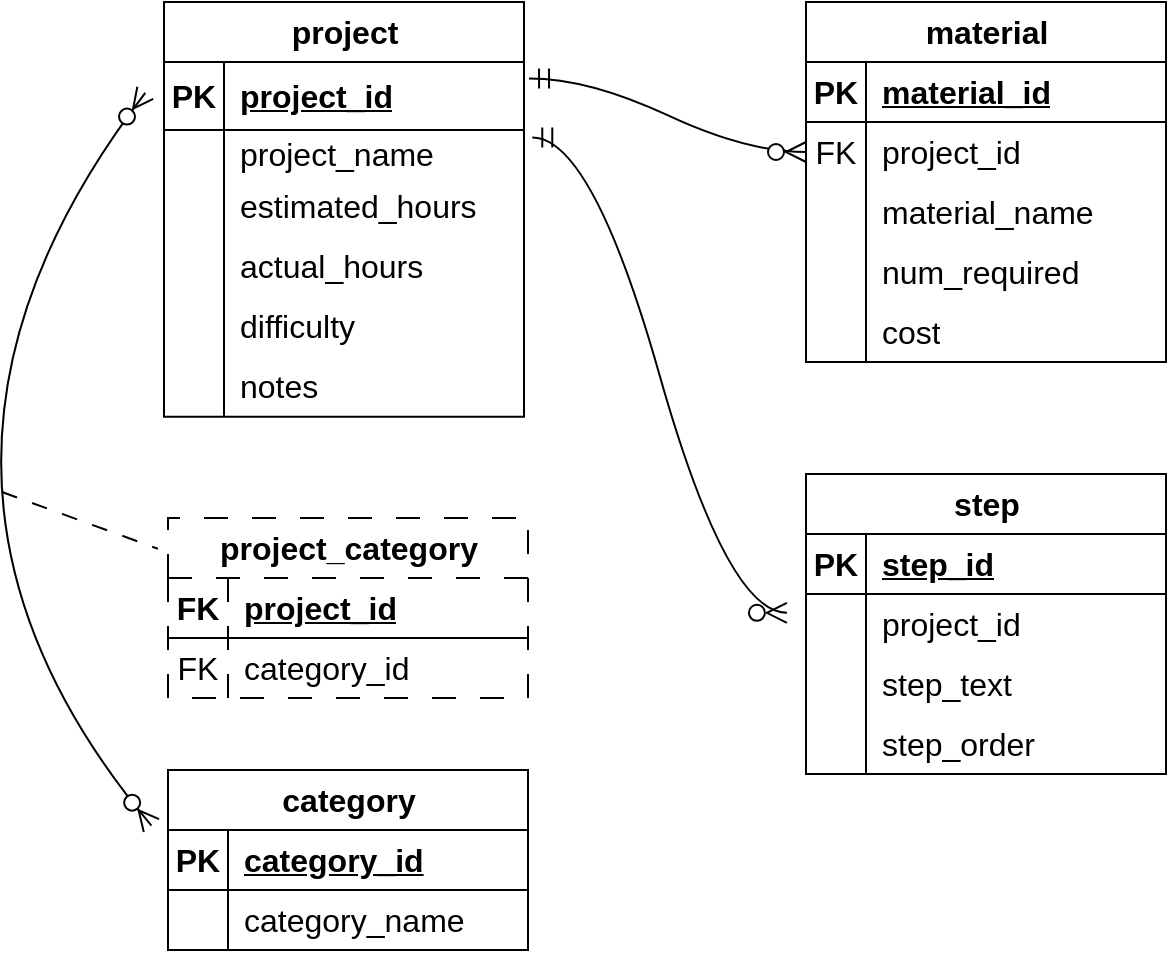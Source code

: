 <mxfile version="22.0.8" type="github">
  <diagram name="Page-1" id="Lky-E_y4irQKCc_okJ83">
    <mxGraphModel dx="1450" dy="616" grid="0" gridSize="10" guides="1" tooltips="1" connect="1" arrows="1" fold="1" page="0" pageScale="1" pageWidth="850" pageHeight="1100" math="0" shadow="0">
      <root>
        <mxCell id="0" />
        <mxCell id="1" parent="0" />
        <mxCell id="fvaSOByj9CgffW4C0HBS-17" value="project" style="shape=table;startSize=30;container=1;collapsible=1;childLayout=tableLayout;fixedRows=1;rowLines=0;fontStyle=1;align=center;resizeLast=1;html=1;fontSize=16;" vertex="1" parent="1">
          <mxGeometry x="-35" y="176" width="180" height="207.35" as="geometry" />
        </mxCell>
        <mxCell id="fvaSOByj9CgffW4C0HBS-18" value="" style="shape=tableRow;horizontal=0;startSize=0;swimlaneHead=0;swimlaneBody=0;fillColor=none;collapsible=0;dropTarget=0;points=[[0,0.5],[1,0.5]];portConstraint=eastwest;top=0;left=0;right=0;bottom=1;fontSize=16;" vertex="1" parent="fvaSOByj9CgffW4C0HBS-17">
          <mxGeometry y="30" width="180" height="34" as="geometry" />
        </mxCell>
        <mxCell id="fvaSOByj9CgffW4C0HBS-19" value="PK" style="shape=partialRectangle;connectable=0;fillColor=none;top=0;left=0;bottom=0;right=0;fontStyle=1;overflow=hidden;whiteSpace=wrap;html=1;fontSize=16;" vertex="1" parent="fvaSOByj9CgffW4C0HBS-18">
          <mxGeometry width="30" height="34" as="geometry">
            <mxRectangle width="30" height="34" as="alternateBounds" />
          </mxGeometry>
        </mxCell>
        <mxCell id="fvaSOByj9CgffW4C0HBS-20" value="project_id" style="shape=partialRectangle;connectable=0;fillColor=none;top=0;left=0;bottom=0;right=0;align=left;spacingLeft=6;fontStyle=5;overflow=hidden;whiteSpace=wrap;html=1;fontSize=16;" vertex="1" parent="fvaSOByj9CgffW4C0HBS-18">
          <mxGeometry x="30" width="150" height="34" as="geometry">
            <mxRectangle width="150" height="34" as="alternateBounds" />
          </mxGeometry>
        </mxCell>
        <mxCell id="fvaSOByj9CgffW4C0HBS-21" value="" style="shape=tableRow;horizontal=0;startSize=0;swimlaneHead=0;swimlaneBody=0;fillColor=none;collapsible=0;dropTarget=0;points=[[0,0.5],[1,0.5]];portConstraint=eastwest;top=0;left=0;right=0;bottom=0;fontSize=16;" vertex="1" parent="fvaSOByj9CgffW4C0HBS-17">
          <mxGeometry y="64" width="180" height="23" as="geometry" />
        </mxCell>
        <mxCell id="fvaSOByj9CgffW4C0HBS-22" value="" style="shape=partialRectangle;connectable=0;fillColor=none;top=0;left=0;bottom=0;right=0;editable=1;overflow=hidden;whiteSpace=wrap;html=1;fontSize=16;" vertex="1" parent="fvaSOByj9CgffW4C0HBS-21">
          <mxGeometry width="30" height="23" as="geometry">
            <mxRectangle width="30" height="23" as="alternateBounds" />
          </mxGeometry>
        </mxCell>
        <mxCell id="fvaSOByj9CgffW4C0HBS-23" value="project_name" style="shape=partialRectangle;connectable=0;fillColor=none;top=0;left=0;bottom=0;right=0;align=left;spacingLeft=6;overflow=hidden;whiteSpace=wrap;html=1;fontSize=16;" vertex="1" parent="fvaSOByj9CgffW4C0HBS-21">
          <mxGeometry x="30" width="150" height="23" as="geometry">
            <mxRectangle width="150" height="23" as="alternateBounds" />
          </mxGeometry>
        </mxCell>
        <mxCell id="fvaSOByj9CgffW4C0HBS-24" value="" style="shape=tableRow;horizontal=0;startSize=0;swimlaneHead=0;swimlaneBody=0;fillColor=none;collapsible=0;dropTarget=0;points=[[0,0.5],[1,0.5]];portConstraint=eastwest;top=0;left=0;right=0;bottom=0;fontSize=16;" vertex="1" parent="fvaSOByj9CgffW4C0HBS-17">
          <mxGeometry y="87" width="180" height="30" as="geometry" />
        </mxCell>
        <mxCell id="fvaSOByj9CgffW4C0HBS-25" value="" style="shape=partialRectangle;connectable=0;fillColor=none;top=0;left=0;bottom=0;right=0;editable=1;overflow=hidden;whiteSpace=wrap;html=1;fontSize=16;" vertex="1" parent="fvaSOByj9CgffW4C0HBS-24">
          <mxGeometry width="30" height="30" as="geometry">
            <mxRectangle width="30" height="30" as="alternateBounds" />
          </mxGeometry>
        </mxCell>
        <mxCell id="fvaSOByj9CgffW4C0HBS-26" value="estimated_hours" style="shape=partialRectangle;connectable=0;fillColor=none;top=0;left=0;bottom=0;right=0;align=left;spacingLeft=6;overflow=hidden;whiteSpace=wrap;html=1;fontSize=16;" vertex="1" parent="fvaSOByj9CgffW4C0HBS-24">
          <mxGeometry x="30" width="150" height="30" as="geometry">
            <mxRectangle width="150" height="30" as="alternateBounds" />
          </mxGeometry>
        </mxCell>
        <mxCell id="fvaSOByj9CgffW4C0HBS-27" value="" style="shape=tableRow;horizontal=0;startSize=0;swimlaneHead=0;swimlaneBody=0;fillColor=none;collapsible=0;dropTarget=0;points=[[0,0.5],[1,0.5]];portConstraint=eastwest;top=0;left=0;right=0;bottom=0;fontSize=16;" vertex="1" parent="fvaSOByj9CgffW4C0HBS-17">
          <mxGeometry y="117" width="180" height="30" as="geometry" />
        </mxCell>
        <mxCell id="fvaSOByj9CgffW4C0HBS-28" value="" style="shape=partialRectangle;connectable=0;fillColor=none;top=0;left=0;bottom=0;right=0;editable=1;overflow=hidden;whiteSpace=wrap;html=1;fontSize=16;" vertex="1" parent="fvaSOByj9CgffW4C0HBS-27">
          <mxGeometry width="30" height="30" as="geometry">
            <mxRectangle width="30" height="30" as="alternateBounds" />
          </mxGeometry>
        </mxCell>
        <mxCell id="fvaSOByj9CgffW4C0HBS-29" value="actual_hours" style="shape=partialRectangle;connectable=0;fillColor=none;top=0;left=0;bottom=0;right=0;align=left;spacingLeft=6;overflow=hidden;whiteSpace=wrap;html=1;fontSize=16;" vertex="1" parent="fvaSOByj9CgffW4C0HBS-27">
          <mxGeometry x="30" width="150" height="30" as="geometry">
            <mxRectangle width="150" height="30" as="alternateBounds" />
          </mxGeometry>
        </mxCell>
        <mxCell id="fvaSOByj9CgffW4C0HBS-30" style="shape=tableRow;horizontal=0;startSize=0;swimlaneHead=0;swimlaneBody=0;fillColor=none;collapsible=0;dropTarget=0;points=[[0,0.5],[1,0.5]];portConstraint=eastwest;top=0;left=0;right=0;bottom=0;fontSize=16;" vertex="1" parent="fvaSOByj9CgffW4C0HBS-17">
          <mxGeometry y="147" width="180" height="30" as="geometry" />
        </mxCell>
        <mxCell id="fvaSOByj9CgffW4C0HBS-31" style="shape=partialRectangle;connectable=0;fillColor=none;top=0;left=0;bottom=0;right=0;editable=1;overflow=hidden;whiteSpace=wrap;html=1;fontSize=16;" vertex="1" parent="fvaSOByj9CgffW4C0HBS-30">
          <mxGeometry width="30" height="30" as="geometry">
            <mxRectangle width="30" height="30" as="alternateBounds" />
          </mxGeometry>
        </mxCell>
        <mxCell id="fvaSOByj9CgffW4C0HBS-32" value="difficulty" style="shape=partialRectangle;connectable=0;fillColor=none;top=0;left=0;bottom=0;right=0;align=left;spacingLeft=6;overflow=hidden;whiteSpace=wrap;html=1;fontSize=16;" vertex="1" parent="fvaSOByj9CgffW4C0HBS-30">
          <mxGeometry x="30" width="150" height="30" as="geometry">
            <mxRectangle width="150" height="30" as="alternateBounds" />
          </mxGeometry>
        </mxCell>
        <mxCell id="fvaSOByj9CgffW4C0HBS-33" style="shape=tableRow;horizontal=0;startSize=0;swimlaneHead=0;swimlaneBody=0;fillColor=none;collapsible=0;dropTarget=0;points=[[0,0.5],[1,0.5]];portConstraint=eastwest;top=0;left=0;right=0;bottom=0;fontSize=16;" vertex="1" parent="fvaSOByj9CgffW4C0HBS-17">
          <mxGeometry y="177" width="180" height="30" as="geometry" />
        </mxCell>
        <mxCell id="fvaSOByj9CgffW4C0HBS-34" style="shape=partialRectangle;connectable=0;fillColor=none;top=0;left=0;bottom=0;right=0;editable=1;overflow=hidden;whiteSpace=wrap;html=1;fontSize=16;" vertex="1" parent="fvaSOByj9CgffW4C0HBS-33">
          <mxGeometry width="30" height="30" as="geometry">
            <mxRectangle width="30" height="30" as="alternateBounds" />
          </mxGeometry>
        </mxCell>
        <mxCell id="fvaSOByj9CgffW4C0HBS-35" value="notes" style="shape=partialRectangle;connectable=0;fillColor=none;top=0;left=0;bottom=0;right=0;align=left;spacingLeft=6;overflow=hidden;whiteSpace=wrap;html=1;fontSize=16;" vertex="1" parent="fvaSOByj9CgffW4C0HBS-33">
          <mxGeometry x="30" width="150" height="30" as="geometry">
            <mxRectangle width="150" height="30" as="alternateBounds" />
          </mxGeometry>
        </mxCell>
        <mxCell id="fvaSOByj9CgffW4C0HBS-39" value="project_category" style="shape=table;startSize=30;container=1;collapsible=1;childLayout=tableLayout;fixedRows=1;rowLines=0;fontStyle=1;align=center;resizeLast=1;html=1;fontSize=16;dashed=1;dashPattern=12 12;" vertex="1" parent="1">
          <mxGeometry x="-33" y="434" width="180" height="90" as="geometry" />
        </mxCell>
        <mxCell id="fvaSOByj9CgffW4C0HBS-40" value="" style="shape=tableRow;horizontal=0;startSize=0;swimlaneHead=0;swimlaneBody=0;fillColor=none;collapsible=0;dropTarget=0;points=[[0,0.5],[1,0.5]];portConstraint=eastwest;top=0;left=0;right=0;bottom=1;fontSize=16;" vertex="1" parent="fvaSOByj9CgffW4C0HBS-39">
          <mxGeometry y="30" width="180" height="30" as="geometry" />
        </mxCell>
        <mxCell id="fvaSOByj9CgffW4C0HBS-41" value="FK" style="shape=partialRectangle;connectable=0;fillColor=none;top=0;left=0;bottom=0;right=0;fontStyle=1;overflow=hidden;whiteSpace=wrap;html=1;fontSize=16;" vertex="1" parent="fvaSOByj9CgffW4C0HBS-40">
          <mxGeometry width="30" height="30" as="geometry">
            <mxRectangle width="30" height="30" as="alternateBounds" />
          </mxGeometry>
        </mxCell>
        <mxCell id="fvaSOByj9CgffW4C0HBS-42" value="project_id" style="shape=partialRectangle;connectable=0;fillColor=none;top=0;left=0;bottom=0;right=0;align=left;spacingLeft=6;fontStyle=5;overflow=hidden;whiteSpace=wrap;html=1;fontSize=16;" vertex="1" parent="fvaSOByj9CgffW4C0HBS-40">
          <mxGeometry x="30" width="150" height="30" as="geometry">
            <mxRectangle width="150" height="30" as="alternateBounds" />
          </mxGeometry>
        </mxCell>
        <mxCell id="fvaSOByj9CgffW4C0HBS-43" value="" style="shape=tableRow;horizontal=0;startSize=0;swimlaneHead=0;swimlaneBody=0;fillColor=none;collapsible=0;dropTarget=0;points=[[0,0.5],[1,0.5]];portConstraint=eastwest;top=0;left=0;right=0;bottom=0;fontSize=16;" vertex="1" parent="fvaSOByj9CgffW4C0HBS-39">
          <mxGeometry y="60" width="180" height="30" as="geometry" />
        </mxCell>
        <mxCell id="fvaSOByj9CgffW4C0HBS-44" value="FK" style="shape=partialRectangle;connectable=0;fillColor=none;top=0;left=0;bottom=0;right=0;editable=1;overflow=hidden;whiteSpace=wrap;html=1;fontSize=16;" vertex="1" parent="fvaSOByj9CgffW4C0HBS-43">
          <mxGeometry width="30" height="30" as="geometry">
            <mxRectangle width="30" height="30" as="alternateBounds" />
          </mxGeometry>
        </mxCell>
        <mxCell id="fvaSOByj9CgffW4C0HBS-45" value="category_id" style="shape=partialRectangle;connectable=0;fillColor=none;top=0;left=0;bottom=0;right=0;align=left;spacingLeft=6;overflow=hidden;whiteSpace=wrap;html=1;fontSize=16;" vertex="1" parent="fvaSOByj9CgffW4C0HBS-43">
          <mxGeometry x="30" width="150" height="30" as="geometry">
            <mxRectangle width="150" height="30" as="alternateBounds" />
          </mxGeometry>
        </mxCell>
        <mxCell id="fvaSOByj9CgffW4C0HBS-52" value="category" style="shape=table;startSize=30;container=1;collapsible=1;childLayout=tableLayout;fixedRows=1;rowLines=0;fontStyle=1;align=center;resizeLast=1;html=1;fontSize=16;" vertex="1" parent="1">
          <mxGeometry x="-33" y="560" width="180" height="90" as="geometry" />
        </mxCell>
        <mxCell id="fvaSOByj9CgffW4C0HBS-53" value="" style="shape=tableRow;horizontal=0;startSize=0;swimlaneHead=0;swimlaneBody=0;fillColor=none;collapsible=0;dropTarget=0;points=[[0,0.5],[1,0.5]];portConstraint=eastwest;top=0;left=0;right=0;bottom=1;fontSize=16;" vertex="1" parent="fvaSOByj9CgffW4C0HBS-52">
          <mxGeometry y="30" width="180" height="30" as="geometry" />
        </mxCell>
        <mxCell id="fvaSOByj9CgffW4C0HBS-54" value="PK" style="shape=partialRectangle;connectable=0;fillColor=none;top=0;left=0;bottom=0;right=0;fontStyle=1;overflow=hidden;whiteSpace=wrap;html=1;fontSize=16;" vertex="1" parent="fvaSOByj9CgffW4C0HBS-53">
          <mxGeometry width="30" height="30" as="geometry">
            <mxRectangle width="30" height="30" as="alternateBounds" />
          </mxGeometry>
        </mxCell>
        <mxCell id="fvaSOByj9CgffW4C0HBS-55" value="category_id" style="shape=partialRectangle;connectable=0;fillColor=none;top=0;left=0;bottom=0;right=0;align=left;spacingLeft=6;fontStyle=5;overflow=hidden;whiteSpace=wrap;html=1;fontSize=16;" vertex="1" parent="fvaSOByj9CgffW4C0HBS-53">
          <mxGeometry x="30" width="150" height="30" as="geometry">
            <mxRectangle width="150" height="30" as="alternateBounds" />
          </mxGeometry>
        </mxCell>
        <mxCell id="fvaSOByj9CgffW4C0HBS-56" value="" style="shape=tableRow;horizontal=0;startSize=0;swimlaneHead=0;swimlaneBody=0;fillColor=none;collapsible=0;dropTarget=0;points=[[0,0.5],[1,0.5]];portConstraint=eastwest;top=0;left=0;right=0;bottom=0;fontSize=16;" vertex="1" parent="fvaSOByj9CgffW4C0HBS-52">
          <mxGeometry y="60" width="180" height="30" as="geometry" />
        </mxCell>
        <mxCell id="fvaSOByj9CgffW4C0HBS-57" value="" style="shape=partialRectangle;connectable=0;fillColor=none;top=0;left=0;bottom=0;right=0;editable=1;overflow=hidden;whiteSpace=wrap;html=1;fontSize=16;" vertex="1" parent="fvaSOByj9CgffW4C0HBS-56">
          <mxGeometry width="30" height="30" as="geometry">
            <mxRectangle width="30" height="30" as="alternateBounds" />
          </mxGeometry>
        </mxCell>
        <mxCell id="fvaSOByj9CgffW4C0HBS-58" value="category_name" style="shape=partialRectangle;connectable=0;fillColor=none;top=0;left=0;bottom=0;right=0;align=left;spacingLeft=6;overflow=hidden;whiteSpace=wrap;html=1;fontSize=16;" vertex="1" parent="fvaSOByj9CgffW4C0HBS-56">
          <mxGeometry x="30" width="150" height="30" as="geometry">
            <mxRectangle width="150" height="30" as="alternateBounds" />
          </mxGeometry>
        </mxCell>
        <mxCell id="fvaSOByj9CgffW4C0HBS-67" value="material" style="shape=table;startSize=30;container=1;collapsible=1;childLayout=tableLayout;fixedRows=1;rowLines=0;fontStyle=1;align=center;resizeLast=1;html=1;fontSize=16;" vertex="1" parent="1">
          <mxGeometry x="286" y="176" width="180" height="180" as="geometry" />
        </mxCell>
        <mxCell id="fvaSOByj9CgffW4C0HBS-68" value="" style="shape=tableRow;horizontal=0;startSize=0;swimlaneHead=0;swimlaneBody=0;fillColor=none;collapsible=0;dropTarget=0;points=[[0,0.5],[1,0.5]];portConstraint=eastwest;top=0;left=0;right=0;bottom=1;fontSize=16;" vertex="1" parent="fvaSOByj9CgffW4C0HBS-67">
          <mxGeometry y="30" width="180" height="30" as="geometry" />
        </mxCell>
        <mxCell id="fvaSOByj9CgffW4C0HBS-69" value="PK" style="shape=partialRectangle;connectable=0;fillColor=none;top=0;left=0;bottom=0;right=0;fontStyle=1;overflow=hidden;whiteSpace=wrap;html=1;fontSize=16;" vertex="1" parent="fvaSOByj9CgffW4C0HBS-68">
          <mxGeometry width="30" height="30" as="geometry">
            <mxRectangle width="30" height="30" as="alternateBounds" />
          </mxGeometry>
        </mxCell>
        <mxCell id="fvaSOByj9CgffW4C0HBS-70" value="material_id" style="shape=partialRectangle;connectable=0;fillColor=none;top=0;left=0;bottom=0;right=0;align=left;spacingLeft=6;fontStyle=5;overflow=hidden;whiteSpace=wrap;html=1;fontSize=16;" vertex="1" parent="fvaSOByj9CgffW4C0HBS-68">
          <mxGeometry x="30" width="150" height="30" as="geometry">
            <mxRectangle width="150" height="30" as="alternateBounds" />
          </mxGeometry>
        </mxCell>
        <mxCell id="fvaSOByj9CgffW4C0HBS-71" value="" style="shape=tableRow;horizontal=0;startSize=0;swimlaneHead=0;swimlaneBody=0;fillColor=none;collapsible=0;dropTarget=0;points=[[0,0.5],[1,0.5]];portConstraint=eastwest;top=0;left=0;right=0;bottom=0;fontSize=16;" vertex="1" parent="fvaSOByj9CgffW4C0HBS-67">
          <mxGeometry y="60" width="180" height="30" as="geometry" />
        </mxCell>
        <mxCell id="fvaSOByj9CgffW4C0HBS-72" value="FK" style="shape=partialRectangle;connectable=0;fillColor=none;top=0;left=0;bottom=0;right=0;editable=1;overflow=hidden;whiteSpace=wrap;html=1;fontSize=16;" vertex="1" parent="fvaSOByj9CgffW4C0HBS-71">
          <mxGeometry width="30" height="30" as="geometry">
            <mxRectangle width="30" height="30" as="alternateBounds" />
          </mxGeometry>
        </mxCell>
        <mxCell id="fvaSOByj9CgffW4C0HBS-73" value="project_id" style="shape=partialRectangle;connectable=0;fillColor=none;top=0;left=0;bottom=0;right=0;align=left;spacingLeft=6;overflow=hidden;whiteSpace=wrap;html=1;fontSize=16;" vertex="1" parent="fvaSOByj9CgffW4C0HBS-71">
          <mxGeometry x="30" width="150" height="30" as="geometry">
            <mxRectangle width="150" height="30" as="alternateBounds" />
          </mxGeometry>
        </mxCell>
        <mxCell id="fvaSOByj9CgffW4C0HBS-74" value="" style="shape=tableRow;horizontal=0;startSize=0;swimlaneHead=0;swimlaneBody=0;fillColor=none;collapsible=0;dropTarget=0;points=[[0,0.5],[1,0.5]];portConstraint=eastwest;top=0;left=0;right=0;bottom=0;fontSize=16;" vertex="1" parent="fvaSOByj9CgffW4C0HBS-67">
          <mxGeometry y="90" width="180" height="30" as="geometry" />
        </mxCell>
        <mxCell id="fvaSOByj9CgffW4C0HBS-75" value="" style="shape=partialRectangle;connectable=0;fillColor=none;top=0;left=0;bottom=0;right=0;editable=1;overflow=hidden;whiteSpace=wrap;html=1;fontSize=16;" vertex="1" parent="fvaSOByj9CgffW4C0HBS-74">
          <mxGeometry width="30" height="30" as="geometry">
            <mxRectangle width="30" height="30" as="alternateBounds" />
          </mxGeometry>
        </mxCell>
        <mxCell id="fvaSOByj9CgffW4C0HBS-76" value="material_name" style="shape=partialRectangle;connectable=0;fillColor=none;top=0;left=0;bottom=0;right=0;align=left;spacingLeft=6;overflow=hidden;whiteSpace=wrap;html=1;fontSize=16;" vertex="1" parent="fvaSOByj9CgffW4C0HBS-74">
          <mxGeometry x="30" width="150" height="30" as="geometry">
            <mxRectangle width="150" height="30" as="alternateBounds" />
          </mxGeometry>
        </mxCell>
        <mxCell id="fvaSOByj9CgffW4C0HBS-77" value="" style="shape=tableRow;horizontal=0;startSize=0;swimlaneHead=0;swimlaneBody=0;fillColor=none;collapsible=0;dropTarget=0;points=[[0,0.5],[1,0.5]];portConstraint=eastwest;top=0;left=0;right=0;bottom=0;fontSize=16;" vertex="1" parent="fvaSOByj9CgffW4C0HBS-67">
          <mxGeometry y="120" width="180" height="30" as="geometry" />
        </mxCell>
        <mxCell id="fvaSOByj9CgffW4C0HBS-78" value="" style="shape=partialRectangle;connectable=0;fillColor=none;top=0;left=0;bottom=0;right=0;editable=1;overflow=hidden;whiteSpace=wrap;html=1;fontSize=16;" vertex="1" parent="fvaSOByj9CgffW4C0HBS-77">
          <mxGeometry width="30" height="30" as="geometry">
            <mxRectangle width="30" height="30" as="alternateBounds" />
          </mxGeometry>
        </mxCell>
        <mxCell id="fvaSOByj9CgffW4C0HBS-79" value="num_required" style="shape=partialRectangle;connectable=0;fillColor=none;top=0;left=0;bottom=0;right=0;align=left;spacingLeft=6;overflow=hidden;whiteSpace=wrap;html=1;fontSize=16;" vertex="1" parent="fvaSOByj9CgffW4C0HBS-77">
          <mxGeometry x="30" width="150" height="30" as="geometry">
            <mxRectangle width="150" height="30" as="alternateBounds" />
          </mxGeometry>
        </mxCell>
        <mxCell id="fvaSOByj9CgffW4C0HBS-80" style="shape=tableRow;horizontal=0;startSize=0;swimlaneHead=0;swimlaneBody=0;fillColor=none;collapsible=0;dropTarget=0;points=[[0,0.5],[1,0.5]];portConstraint=eastwest;top=0;left=0;right=0;bottom=0;fontSize=16;" vertex="1" parent="fvaSOByj9CgffW4C0HBS-67">
          <mxGeometry y="150" width="180" height="30" as="geometry" />
        </mxCell>
        <mxCell id="fvaSOByj9CgffW4C0HBS-81" style="shape=partialRectangle;connectable=0;fillColor=none;top=0;left=0;bottom=0;right=0;editable=1;overflow=hidden;whiteSpace=wrap;html=1;fontSize=16;" vertex="1" parent="fvaSOByj9CgffW4C0HBS-80">
          <mxGeometry width="30" height="30" as="geometry">
            <mxRectangle width="30" height="30" as="alternateBounds" />
          </mxGeometry>
        </mxCell>
        <mxCell id="fvaSOByj9CgffW4C0HBS-82" value="cost" style="shape=partialRectangle;connectable=0;fillColor=none;top=0;left=0;bottom=0;right=0;align=left;spacingLeft=6;overflow=hidden;whiteSpace=wrap;html=1;fontSize=16;" vertex="1" parent="fvaSOByj9CgffW4C0HBS-80">
          <mxGeometry x="30" width="150" height="30" as="geometry">
            <mxRectangle width="150" height="30" as="alternateBounds" />
          </mxGeometry>
        </mxCell>
        <mxCell id="fvaSOByj9CgffW4C0HBS-83" value="step" style="shape=table;startSize=30;container=1;collapsible=1;childLayout=tableLayout;fixedRows=1;rowLines=0;fontStyle=1;align=center;resizeLast=1;html=1;fontSize=16;" vertex="1" parent="1">
          <mxGeometry x="286" y="412" width="180" height="150" as="geometry" />
        </mxCell>
        <mxCell id="fvaSOByj9CgffW4C0HBS-84" value="" style="shape=tableRow;horizontal=0;startSize=0;swimlaneHead=0;swimlaneBody=0;fillColor=none;collapsible=0;dropTarget=0;points=[[0,0.5],[1,0.5]];portConstraint=eastwest;top=0;left=0;right=0;bottom=1;fontSize=16;" vertex="1" parent="fvaSOByj9CgffW4C0HBS-83">
          <mxGeometry y="30" width="180" height="30" as="geometry" />
        </mxCell>
        <mxCell id="fvaSOByj9CgffW4C0HBS-85" value="PK" style="shape=partialRectangle;connectable=0;fillColor=none;top=0;left=0;bottom=0;right=0;fontStyle=1;overflow=hidden;whiteSpace=wrap;html=1;fontSize=16;" vertex="1" parent="fvaSOByj9CgffW4C0HBS-84">
          <mxGeometry width="30" height="30" as="geometry">
            <mxRectangle width="30" height="30" as="alternateBounds" />
          </mxGeometry>
        </mxCell>
        <mxCell id="fvaSOByj9CgffW4C0HBS-86" value="step_id" style="shape=partialRectangle;connectable=0;fillColor=none;top=0;left=0;bottom=0;right=0;align=left;spacingLeft=6;fontStyle=5;overflow=hidden;whiteSpace=wrap;html=1;fontSize=16;" vertex="1" parent="fvaSOByj9CgffW4C0HBS-84">
          <mxGeometry x="30" width="150" height="30" as="geometry">
            <mxRectangle width="150" height="30" as="alternateBounds" />
          </mxGeometry>
        </mxCell>
        <mxCell id="fvaSOByj9CgffW4C0HBS-87" value="" style="shape=tableRow;horizontal=0;startSize=0;swimlaneHead=0;swimlaneBody=0;fillColor=none;collapsible=0;dropTarget=0;points=[[0,0.5],[1,0.5]];portConstraint=eastwest;top=0;left=0;right=0;bottom=0;fontSize=16;" vertex="1" parent="fvaSOByj9CgffW4C0HBS-83">
          <mxGeometry y="60" width="180" height="30" as="geometry" />
        </mxCell>
        <mxCell id="fvaSOByj9CgffW4C0HBS-88" value="" style="shape=partialRectangle;connectable=0;fillColor=none;top=0;left=0;bottom=0;right=0;editable=1;overflow=hidden;whiteSpace=wrap;html=1;fontSize=16;" vertex="1" parent="fvaSOByj9CgffW4C0HBS-87">
          <mxGeometry width="30" height="30" as="geometry">
            <mxRectangle width="30" height="30" as="alternateBounds" />
          </mxGeometry>
        </mxCell>
        <mxCell id="fvaSOByj9CgffW4C0HBS-89" value="project_id" style="shape=partialRectangle;connectable=0;fillColor=none;top=0;left=0;bottom=0;right=0;align=left;spacingLeft=6;overflow=hidden;whiteSpace=wrap;html=1;fontSize=16;" vertex="1" parent="fvaSOByj9CgffW4C0HBS-87">
          <mxGeometry x="30" width="150" height="30" as="geometry">
            <mxRectangle width="150" height="30" as="alternateBounds" />
          </mxGeometry>
        </mxCell>
        <mxCell id="fvaSOByj9CgffW4C0HBS-90" value="" style="shape=tableRow;horizontal=0;startSize=0;swimlaneHead=0;swimlaneBody=0;fillColor=none;collapsible=0;dropTarget=0;points=[[0,0.5],[1,0.5]];portConstraint=eastwest;top=0;left=0;right=0;bottom=0;fontSize=16;" vertex="1" parent="fvaSOByj9CgffW4C0HBS-83">
          <mxGeometry y="90" width="180" height="30" as="geometry" />
        </mxCell>
        <mxCell id="fvaSOByj9CgffW4C0HBS-91" value="" style="shape=partialRectangle;connectable=0;fillColor=none;top=0;left=0;bottom=0;right=0;editable=1;overflow=hidden;whiteSpace=wrap;html=1;fontSize=16;" vertex="1" parent="fvaSOByj9CgffW4C0HBS-90">
          <mxGeometry width="30" height="30" as="geometry">
            <mxRectangle width="30" height="30" as="alternateBounds" />
          </mxGeometry>
        </mxCell>
        <mxCell id="fvaSOByj9CgffW4C0HBS-92" value="step_text" style="shape=partialRectangle;connectable=0;fillColor=none;top=0;left=0;bottom=0;right=0;align=left;spacingLeft=6;overflow=hidden;whiteSpace=wrap;html=1;fontSize=16;" vertex="1" parent="fvaSOByj9CgffW4C0HBS-90">
          <mxGeometry x="30" width="150" height="30" as="geometry">
            <mxRectangle width="150" height="30" as="alternateBounds" />
          </mxGeometry>
        </mxCell>
        <mxCell id="fvaSOByj9CgffW4C0HBS-93" value="" style="shape=tableRow;horizontal=0;startSize=0;swimlaneHead=0;swimlaneBody=0;fillColor=none;collapsible=0;dropTarget=0;points=[[0,0.5],[1,0.5]];portConstraint=eastwest;top=0;left=0;right=0;bottom=0;fontSize=16;" vertex="1" parent="fvaSOByj9CgffW4C0HBS-83">
          <mxGeometry y="120" width="180" height="30" as="geometry" />
        </mxCell>
        <mxCell id="fvaSOByj9CgffW4C0HBS-94" value="" style="shape=partialRectangle;connectable=0;fillColor=none;top=0;left=0;bottom=0;right=0;editable=1;overflow=hidden;whiteSpace=wrap;html=1;fontSize=16;" vertex="1" parent="fvaSOByj9CgffW4C0HBS-93">
          <mxGeometry width="30" height="30" as="geometry">
            <mxRectangle width="30" height="30" as="alternateBounds" />
          </mxGeometry>
        </mxCell>
        <mxCell id="fvaSOByj9CgffW4C0HBS-95" value="step_order" style="shape=partialRectangle;connectable=0;fillColor=none;top=0;left=0;bottom=0;right=0;align=left;spacingLeft=6;overflow=hidden;whiteSpace=wrap;html=1;fontSize=16;" vertex="1" parent="fvaSOByj9CgffW4C0HBS-93">
          <mxGeometry x="30" width="150" height="30" as="geometry">
            <mxRectangle width="150" height="30" as="alternateBounds" />
          </mxGeometry>
        </mxCell>
        <mxCell id="fvaSOByj9CgffW4C0HBS-97" value="" style="fontSize=12;html=1;endArrow=ERzeroToMany;endFill=1;startArrow=ERzeroToMany;startSize=8;endSize=8;entryX=-0.052;entryY=0.453;entryDx=0;entryDy=0;entryPerimeter=0;exitX=-0.046;exitY=-0.073;exitDx=0;exitDy=0;exitPerimeter=0;curved=1;" edge="1" parent="1" source="fvaSOByj9CgffW4C0HBS-53" target="fvaSOByj9CgffW4C0HBS-18">
          <mxGeometry width="100" height="100" relative="1" as="geometry">
            <mxPoint x="282" y="449" as="sourcePoint" />
            <mxPoint x="382" y="349" as="targetPoint" />
            <Array as="points">
              <mxPoint x="-190" y="411" />
            </Array>
          </mxGeometry>
        </mxCell>
        <mxCell id="fvaSOByj9CgffW4C0HBS-100" value="" style="edgeStyle=entityRelationEdgeStyle;fontSize=12;html=1;endArrow=ERzeroToMany;startArrow=ERmandOne;rounded=0;startSize=8;endSize=8;curved=1;exitX=1.023;exitY=0.165;exitDx=0;exitDy=0;exitPerimeter=0;entryX=-0.053;entryY=0.313;entryDx=0;entryDy=0;entryPerimeter=0;" edge="1" parent="1" source="fvaSOByj9CgffW4C0HBS-21" target="fvaSOByj9CgffW4C0HBS-87">
          <mxGeometry width="100" height="100" relative="1" as="geometry">
            <mxPoint x="282" y="449" as="sourcePoint" />
            <mxPoint x="382" y="349" as="targetPoint" />
          </mxGeometry>
        </mxCell>
        <mxCell id="fvaSOByj9CgffW4C0HBS-101" value="" style="edgeStyle=entityRelationEdgeStyle;fontSize=12;html=1;endArrow=ERzeroToMany;startArrow=ERmandOne;rounded=0;startSize=8;endSize=8;curved=1;exitX=1.014;exitY=0.241;exitDx=0;exitDy=0;exitPerimeter=0;entryX=0;entryY=0.5;entryDx=0;entryDy=0;" edge="1" parent="1" source="fvaSOByj9CgffW4C0HBS-18" target="fvaSOByj9CgffW4C0HBS-71">
          <mxGeometry width="100" height="100" relative="1" as="geometry">
            <mxPoint x="282" y="449" as="sourcePoint" />
            <mxPoint x="382" y="349" as="targetPoint" />
            <Array as="points">
              <mxPoint x="250" y="337" />
            </Array>
          </mxGeometry>
        </mxCell>
        <mxCell id="fvaSOByj9CgffW4C0HBS-104" value="" style="endArrow=none;html=1;rounded=0;fontSize=12;startSize=8;endSize=8;curved=1;entryX=-0.028;entryY=0.171;entryDx=0;entryDy=0;entryPerimeter=0;dashed=1;dashPattern=8 8;" edge="1" parent="1" target="fvaSOByj9CgffW4C0HBS-39">
          <mxGeometry relative="1" as="geometry">
            <mxPoint x="-116" y="421" as="sourcePoint" />
            <mxPoint x="412" y="399" as="targetPoint" />
          </mxGeometry>
        </mxCell>
      </root>
    </mxGraphModel>
  </diagram>
</mxfile>
